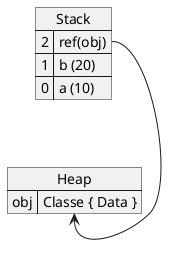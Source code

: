 @startuml

map Stack {
    2 => ref(obj)
    1 => b (20)
    0 => a (10)
}
map Heap {
obj=> Classe { Data }
}

Stack::2 --> Heap::obj
@enduml
